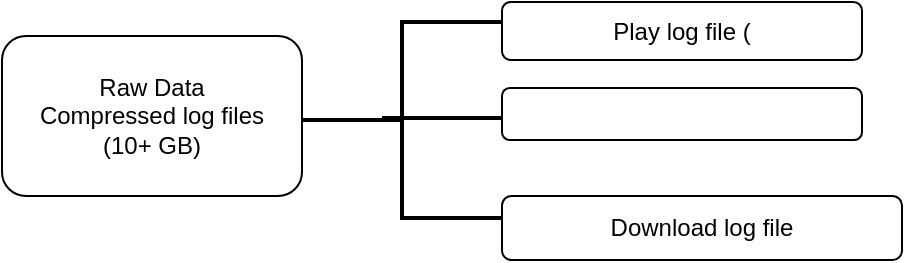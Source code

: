 <mxGraphModel dx="947" dy="370" grid="1" gridSize="10" guides="1" tooltips="1" connect="1" arrows="1" fold="1" page="1" pageScale="1" pageWidth="850" pageHeight="1100" background="#ffffff"><root><mxCell id="0"/><mxCell id="1" parent="0"/><mxCell id="11" value="Play log file (" style="rounded=1;whiteSpace=wrap;html=1;shadow=0;" parent="1" vertex="1"><mxGeometry x="260" y="81" width="180" height="29" as="geometry"/></mxCell><mxCell id="15" value="" style="rounded=1;whiteSpace=wrap;html=1;shadow=0;align=right;" parent="1" vertex="1"><mxGeometry x="260" y="124" width="180" height="26" as="geometry"/></mxCell><mxCell id="16" value="Download log file" style="rounded=1;whiteSpace=wrap;html=1;shadow=0;" parent="1" vertex="1"><mxGeometry x="260" y="178" width="200" height="32" as="geometry"/></mxCell><mxCell id="4" value="Raw Data&lt;div&gt;Compressed log files&lt;/div&gt;&lt;div&gt;(10+ GB)&lt;/div&gt;" style="rounded=1;whiteSpace=wrap;html=1;shadow=0;" parent="1" vertex="1"><mxGeometry x="10" y="98" width="150" height="80" as="geometry"/></mxCell><mxCell id="6" value="" style="shape=mxgraph.flowchart.annotation_2;whiteSpace=wrap;html=1;fillColor=#ffffff;strokeColor=#000000;strokeWidth=2;shadow=0;" parent="1" vertex="1"><mxGeometry x="160" y="91" width="100" height="98" as="geometry"/></mxCell><mxCell id="8" value="" style="line;strokeWidth=2;html=1;shadow=0;" parent="1" vertex="1"><mxGeometry x="200" y="134" width="60" height="10" as="geometry"/></mxCell></root></mxGraphModel>